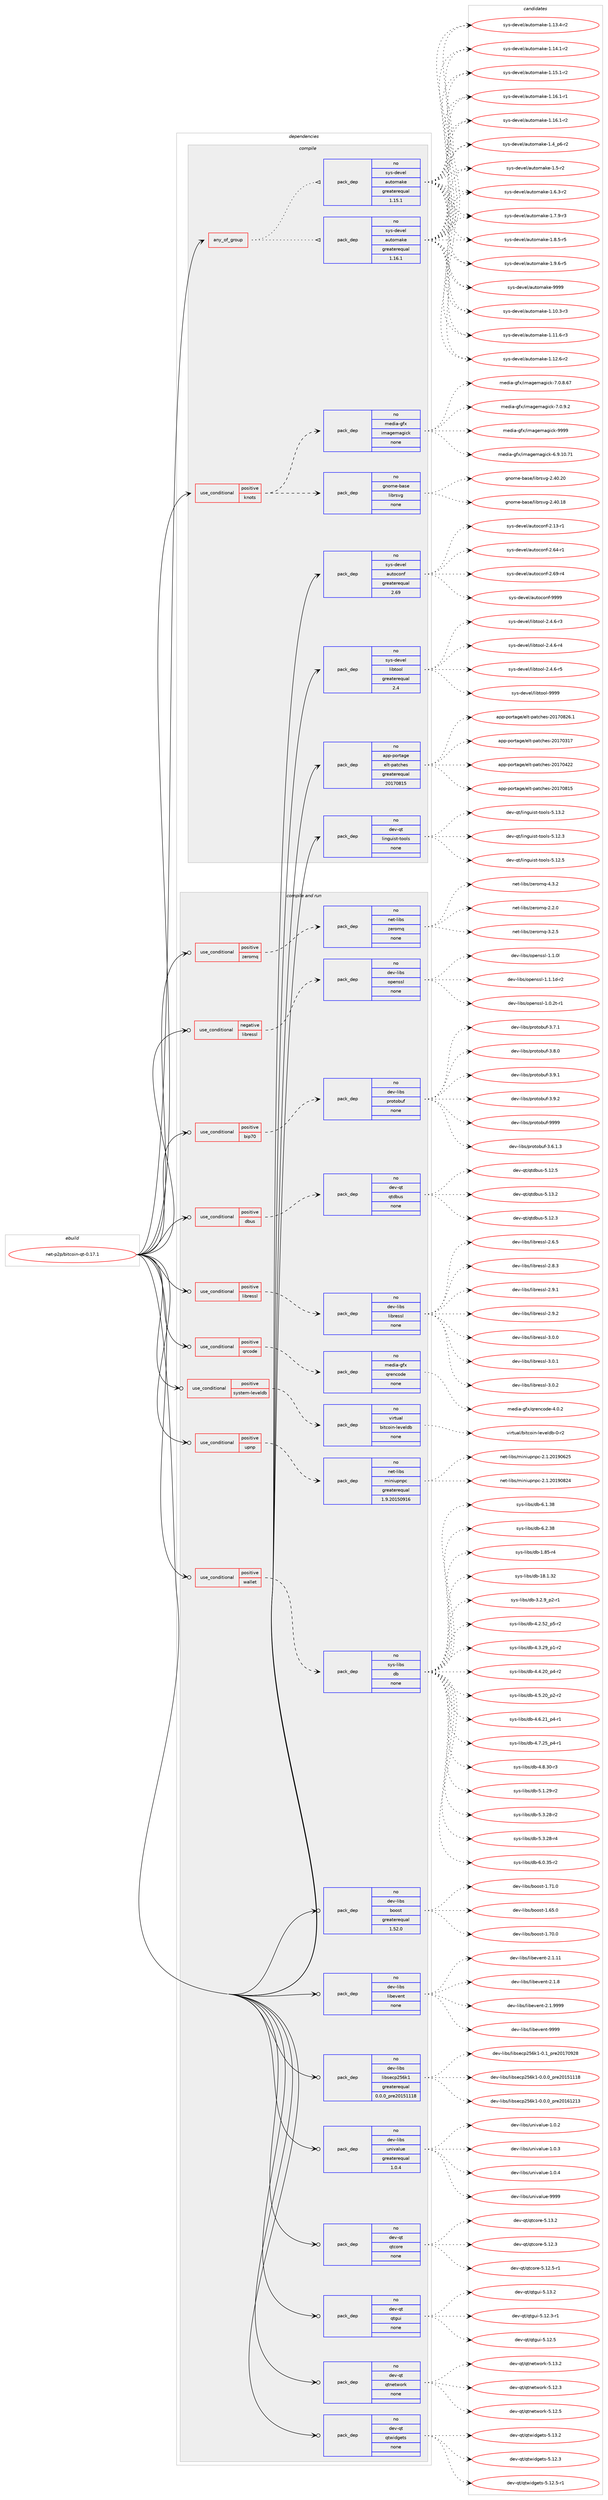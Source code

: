 digraph prolog {

# *************
# Graph options
# *************

newrank=true;
concentrate=true;
compound=true;
graph [rankdir=LR,fontname=Helvetica,fontsize=10,ranksep=1.5];#, ranksep=2.5, nodesep=0.2];
edge  [arrowhead=vee];
node  [fontname=Helvetica,fontsize=10];

# **********
# The ebuild
# **********

subgraph cluster_leftcol {
color=gray;
rank=same;
label=<<i>ebuild</i>>;
id [label="net-p2p/bitcoin-qt-0.17.1", color=red, width=4, href="../net-p2p/bitcoin-qt-0.17.1.svg"];
}

# ****************
# The dependencies
# ****************

subgraph cluster_midcol {
color=gray;
label=<<i>dependencies</i>>;
subgraph cluster_compile {
fillcolor="#eeeeee";
style=filled;
label=<<i>compile</i>>;
subgraph any14314 {
dependency839492 [label=<<TABLE BORDER="0" CELLBORDER="1" CELLSPACING="0" CELLPADDING="4"><TR><TD CELLPADDING="10">any_of_group</TD></TR></TABLE>>, shape=none, color=red];subgraph pack620056 {
dependency839493 [label=<<TABLE BORDER="0" CELLBORDER="1" CELLSPACING="0" CELLPADDING="4" WIDTH="220"><TR><TD ROWSPAN="6" CELLPADDING="30">pack_dep</TD></TR><TR><TD WIDTH="110">no</TD></TR><TR><TD>sys-devel</TD></TR><TR><TD>automake</TD></TR><TR><TD>greaterequal</TD></TR><TR><TD>1.16.1</TD></TR></TABLE>>, shape=none, color=blue];
}
dependency839492:e -> dependency839493:w [weight=20,style="dotted",arrowhead="oinv"];
subgraph pack620057 {
dependency839494 [label=<<TABLE BORDER="0" CELLBORDER="1" CELLSPACING="0" CELLPADDING="4" WIDTH="220"><TR><TD ROWSPAN="6" CELLPADDING="30">pack_dep</TD></TR><TR><TD WIDTH="110">no</TD></TR><TR><TD>sys-devel</TD></TR><TR><TD>automake</TD></TR><TR><TD>greaterequal</TD></TR><TR><TD>1.15.1</TD></TR></TABLE>>, shape=none, color=blue];
}
dependency839492:e -> dependency839494:w [weight=20,style="dotted",arrowhead="oinv"];
}
id:e -> dependency839492:w [weight=20,style="solid",arrowhead="vee"];
subgraph cond204628 {
dependency839495 [label=<<TABLE BORDER="0" CELLBORDER="1" CELLSPACING="0" CELLPADDING="4"><TR><TD ROWSPAN="3" CELLPADDING="10">use_conditional</TD></TR><TR><TD>positive</TD></TR><TR><TD>knots</TD></TR></TABLE>>, shape=none, color=red];
subgraph pack620058 {
dependency839496 [label=<<TABLE BORDER="0" CELLBORDER="1" CELLSPACING="0" CELLPADDING="4" WIDTH="220"><TR><TD ROWSPAN="6" CELLPADDING="30">pack_dep</TD></TR><TR><TD WIDTH="110">no</TD></TR><TR><TD>gnome-base</TD></TR><TR><TD>librsvg</TD></TR><TR><TD>none</TD></TR><TR><TD></TD></TR></TABLE>>, shape=none, color=blue];
}
dependency839495:e -> dependency839496:w [weight=20,style="dashed",arrowhead="vee"];
subgraph pack620059 {
dependency839497 [label=<<TABLE BORDER="0" CELLBORDER="1" CELLSPACING="0" CELLPADDING="4" WIDTH="220"><TR><TD ROWSPAN="6" CELLPADDING="30">pack_dep</TD></TR><TR><TD WIDTH="110">no</TD></TR><TR><TD>media-gfx</TD></TR><TR><TD>imagemagick</TD></TR><TR><TD>none</TD></TR><TR><TD></TD></TR></TABLE>>, shape=none, color=blue];
}
dependency839495:e -> dependency839497:w [weight=20,style="dashed",arrowhead="vee"];
}
id:e -> dependency839495:w [weight=20,style="solid",arrowhead="vee"];
subgraph pack620060 {
dependency839498 [label=<<TABLE BORDER="0" CELLBORDER="1" CELLSPACING="0" CELLPADDING="4" WIDTH="220"><TR><TD ROWSPAN="6" CELLPADDING="30">pack_dep</TD></TR><TR><TD WIDTH="110">no</TD></TR><TR><TD>app-portage</TD></TR><TR><TD>elt-patches</TD></TR><TR><TD>greaterequal</TD></TR><TR><TD>20170815</TD></TR></TABLE>>, shape=none, color=blue];
}
id:e -> dependency839498:w [weight=20,style="solid",arrowhead="vee"];
subgraph pack620061 {
dependency839499 [label=<<TABLE BORDER="0" CELLBORDER="1" CELLSPACING="0" CELLPADDING="4" WIDTH="220"><TR><TD ROWSPAN="6" CELLPADDING="30">pack_dep</TD></TR><TR><TD WIDTH="110">no</TD></TR><TR><TD>dev-qt</TD></TR><TR><TD>linguist-tools</TD></TR><TR><TD>none</TD></TR><TR><TD></TD></TR></TABLE>>, shape=none, color=blue];
}
id:e -> dependency839499:w [weight=20,style="solid",arrowhead="vee"];
subgraph pack620062 {
dependency839500 [label=<<TABLE BORDER="0" CELLBORDER="1" CELLSPACING="0" CELLPADDING="4" WIDTH="220"><TR><TD ROWSPAN="6" CELLPADDING="30">pack_dep</TD></TR><TR><TD WIDTH="110">no</TD></TR><TR><TD>sys-devel</TD></TR><TR><TD>autoconf</TD></TR><TR><TD>greaterequal</TD></TR><TR><TD>2.69</TD></TR></TABLE>>, shape=none, color=blue];
}
id:e -> dependency839500:w [weight=20,style="solid",arrowhead="vee"];
subgraph pack620063 {
dependency839501 [label=<<TABLE BORDER="0" CELLBORDER="1" CELLSPACING="0" CELLPADDING="4" WIDTH="220"><TR><TD ROWSPAN="6" CELLPADDING="30">pack_dep</TD></TR><TR><TD WIDTH="110">no</TD></TR><TR><TD>sys-devel</TD></TR><TR><TD>libtool</TD></TR><TR><TD>greaterequal</TD></TR><TR><TD>2.4</TD></TR></TABLE>>, shape=none, color=blue];
}
id:e -> dependency839501:w [weight=20,style="solid",arrowhead="vee"];
}
subgraph cluster_compileandrun {
fillcolor="#eeeeee";
style=filled;
label=<<i>compile and run</i>>;
subgraph cond204629 {
dependency839502 [label=<<TABLE BORDER="0" CELLBORDER="1" CELLSPACING="0" CELLPADDING="4"><TR><TD ROWSPAN="3" CELLPADDING="10">use_conditional</TD></TR><TR><TD>negative</TD></TR><TR><TD>libressl</TD></TR></TABLE>>, shape=none, color=red];
subgraph pack620064 {
dependency839503 [label=<<TABLE BORDER="0" CELLBORDER="1" CELLSPACING="0" CELLPADDING="4" WIDTH="220"><TR><TD ROWSPAN="6" CELLPADDING="30">pack_dep</TD></TR><TR><TD WIDTH="110">no</TD></TR><TR><TD>dev-libs</TD></TR><TR><TD>openssl</TD></TR><TR><TD>none</TD></TR><TR><TD></TD></TR></TABLE>>, shape=none, color=blue];
}
dependency839502:e -> dependency839503:w [weight=20,style="dashed",arrowhead="vee"];
}
id:e -> dependency839502:w [weight=20,style="solid",arrowhead="odotvee"];
subgraph cond204630 {
dependency839504 [label=<<TABLE BORDER="0" CELLBORDER="1" CELLSPACING="0" CELLPADDING="4"><TR><TD ROWSPAN="3" CELLPADDING="10">use_conditional</TD></TR><TR><TD>positive</TD></TR><TR><TD>bip70</TD></TR></TABLE>>, shape=none, color=red];
subgraph pack620065 {
dependency839505 [label=<<TABLE BORDER="0" CELLBORDER="1" CELLSPACING="0" CELLPADDING="4" WIDTH="220"><TR><TD ROWSPAN="6" CELLPADDING="30">pack_dep</TD></TR><TR><TD WIDTH="110">no</TD></TR><TR><TD>dev-libs</TD></TR><TR><TD>protobuf</TD></TR><TR><TD>none</TD></TR><TR><TD></TD></TR></TABLE>>, shape=none, color=blue];
}
dependency839504:e -> dependency839505:w [weight=20,style="dashed",arrowhead="vee"];
}
id:e -> dependency839504:w [weight=20,style="solid",arrowhead="odotvee"];
subgraph cond204631 {
dependency839506 [label=<<TABLE BORDER="0" CELLBORDER="1" CELLSPACING="0" CELLPADDING="4"><TR><TD ROWSPAN="3" CELLPADDING="10">use_conditional</TD></TR><TR><TD>positive</TD></TR><TR><TD>dbus</TD></TR></TABLE>>, shape=none, color=red];
subgraph pack620066 {
dependency839507 [label=<<TABLE BORDER="0" CELLBORDER="1" CELLSPACING="0" CELLPADDING="4" WIDTH="220"><TR><TD ROWSPAN="6" CELLPADDING="30">pack_dep</TD></TR><TR><TD WIDTH="110">no</TD></TR><TR><TD>dev-qt</TD></TR><TR><TD>qtdbus</TD></TR><TR><TD>none</TD></TR><TR><TD></TD></TR></TABLE>>, shape=none, color=blue];
}
dependency839506:e -> dependency839507:w [weight=20,style="dashed",arrowhead="vee"];
}
id:e -> dependency839506:w [weight=20,style="solid",arrowhead="odotvee"];
subgraph cond204632 {
dependency839508 [label=<<TABLE BORDER="0" CELLBORDER="1" CELLSPACING="0" CELLPADDING="4"><TR><TD ROWSPAN="3" CELLPADDING="10">use_conditional</TD></TR><TR><TD>positive</TD></TR><TR><TD>libressl</TD></TR></TABLE>>, shape=none, color=red];
subgraph pack620067 {
dependency839509 [label=<<TABLE BORDER="0" CELLBORDER="1" CELLSPACING="0" CELLPADDING="4" WIDTH="220"><TR><TD ROWSPAN="6" CELLPADDING="30">pack_dep</TD></TR><TR><TD WIDTH="110">no</TD></TR><TR><TD>dev-libs</TD></TR><TR><TD>libressl</TD></TR><TR><TD>none</TD></TR><TR><TD></TD></TR></TABLE>>, shape=none, color=blue];
}
dependency839508:e -> dependency839509:w [weight=20,style="dashed",arrowhead="vee"];
}
id:e -> dependency839508:w [weight=20,style="solid",arrowhead="odotvee"];
subgraph cond204633 {
dependency839510 [label=<<TABLE BORDER="0" CELLBORDER="1" CELLSPACING="0" CELLPADDING="4"><TR><TD ROWSPAN="3" CELLPADDING="10">use_conditional</TD></TR><TR><TD>positive</TD></TR><TR><TD>qrcode</TD></TR></TABLE>>, shape=none, color=red];
subgraph pack620068 {
dependency839511 [label=<<TABLE BORDER="0" CELLBORDER="1" CELLSPACING="0" CELLPADDING="4" WIDTH="220"><TR><TD ROWSPAN="6" CELLPADDING="30">pack_dep</TD></TR><TR><TD WIDTH="110">no</TD></TR><TR><TD>media-gfx</TD></TR><TR><TD>qrencode</TD></TR><TR><TD>none</TD></TR><TR><TD></TD></TR></TABLE>>, shape=none, color=blue];
}
dependency839510:e -> dependency839511:w [weight=20,style="dashed",arrowhead="vee"];
}
id:e -> dependency839510:w [weight=20,style="solid",arrowhead="odotvee"];
subgraph cond204634 {
dependency839512 [label=<<TABLE BORDER="0" CELLBORDER="1" CELLSPACING="0" CELLPADDING="4"><TR><TD ROWSPAN="3" CELLPADDING="10">use_conditional</TD></TR><TR><TD>positive</TD></TR><TR><TD>system-leveldb</TD></TR></TABLE>>, shape=none, color=red];
subgraph pack620069 {
dependency839513 [label=<<TABLE BORDER="0" CELLBORDER="1" CELLSPACING="0" CELLPADDING="4" WIDTH="220"><TR><TD ROWSPAN="6" CELLPADDING="30">pack_dep</TD></TR><TR><TD WIDTH="110">no</TD></TR><TR><TD>virtual</TD></TR><TR><TD>bitcoin-leveldb</TD></TR><TR><TD>none</TD></TR><TR><TD></TD></TR></TABLE>>, shape=none, color=blue];
}
dependency839512:e -> dependency839513:w [weight=20,style="dashed",arrowhead="vee"];
}
id:e -> dependency839512:w [weight=20,style="solid",arrowhead="odotvee"];
subgraph cond204635 {
dependency839514 [label=<<TABLE BORDER="0" CELLBORDER="1" CELLSPACING="0" CELLPADDING="4"><TR><TD ROWSPAN="3" CELLPADDING="10">use_conditional</TD></TR><TR><TD>positive</TD></TR><TR><TD>upnp</TD></TR></TABLE>>, shape=none, color=red];
subgraph pack620070 {
dependency839515 [label=<<TABLE BORDER="0" CELLBORDER="1" CELLSPACING="0" CELLPADDING="4" WIDTH="220"><TR><TD ROWSPAN="6" CELLPADDING="30">pack_dep</TD></TR><TR><TD WIDTH="110">no</TD></TR><TR><TD>net-libs</TD></TR><TR><TD>miniupnpc</TD></TR><TR><TD>greaterequal</TD></TR><TR><TD>1.9.20150916</TD></TR></TABLE>>, shape=none, color=blue];
}
dependency839514:e -> dependency839515:w [weight=20,style="dashed",arrowhead="vee"];
}
id:e -> dependency839514:w [weight=20,style="solid",arrowhead="odotvee"];
subgraph cond204636 {
dependency839516 [label=<<TABLE BORDER="0" CELLBORDER="1" CELLSPACING="0" CELLPADDING="4"><TR><TD ROWSPAN="3" CELLPADDING="10">use_conditional</TD></TR><TR><TD>positive</TD></TR><TR><TD>wallet</TD></TR></TABLE>>, shape=none, color=red];
subgraph pack620071 {
dependency839517 [label=<<TABLE BORDER="0" CELLBORDER="1" CELLSPACING="0" CELLPADDING="4" WIDTH="220"><TR><TD ROWSPAN="6" CELLPADDING="30">pack_dep</TD></TR><TR><TD WIDTH="110">no</TD></TR><TR><TD>sys-libs</TD></TR><TR><TD>db</TD></TR><TR><TD>none</TD></TR><TR><TD></TD></TR></TABLE>>, shape=none, color=blue];
}
dependency839516:e -> dependency839517:w [weight=20,style="dashed",arrowhead="vee"];
}
id:e -> dependency839516:w [weight=20,style="solid",arrowhead="odotvee"];
subgraph cond204637 {
dependency839518 [label=<<TABLE BORDER="0" CELLBORDER="1" CELLSPACING="0" CELLPADDING="4"><TR><TD ROWSPAN="3" CELLPADDING="10">use_conditional</TD></TR><TR><TD>positive</TD></TR><TR><TD>zeromq</TD></TR></TABLE>>, shape=none, color=red];
subgraph pack620072 {
dependency839519 [label=<<TABLE BORDER="0" CELLBORDER="1" CELLSPACING="0" CELLPADDING="4" WIDTH="220"><TR><TD ROWSPAN="6" CELLPADDING="30">pack_dep</TD></TR><TR><TD WIDTH="110">no</TD></TR><TR><TD>net-libs</TD></TR><TR><TD>zeromq</TD></TR><TR><TD>none</TD></TR><TR><TD></TD></TR></TABLE>>, shape=none, color=blue];
}
dependency839518:e -> dependency839519:w [weight=20,style="dashed",arrowhead="vee"];
}
id:e -> dependency839518:w [weight=20,style="solid",arrowhead="odotvee"];
subgraph pack620073 {
dependency839520 [label=<<TABLE BORDER="0" CELLBORDER="1" CELLSPACING="0" CELLPADDING="4" WIDTH="220"><TR><TD ROWSPAN="6" CELLPADDING="30">pack_dep</TD></TR><TR><TD WIDTH="110">no</TD></TR><TR><TD>dev-libs</TD></TR><TR><TD>boost</TD></TR><TR><TD>greaterequal</TD></TR><TR><TD>1.52.0</TD></TR></TABLE>>, shape=none, color=blue];
}
id:e -> dependency839520:w [weight=20,style="solid",arrowhead="odotvee"];
subgraph pack620074 {
dependency839521 [label=<<TABLE BORDER="0" CELLBORDER="1" CELLSPACING="0" CELLPADDING="4" WIDTH="220"><TR><TD ROWSPAN="6" CELLPADDING="30">pack_dep</TD></TR><TR><TD WIDTH="110">no</TD></TR><TR><TD>dev-libs</TD></TR><TR><TD>libevent</TD></TR><TR><TD>none</TD></TR><TR><TD></TD></TR></TABLE>>, shape=none, color=blue];
}
id:e -> dependency839521:w [weight=20,style="solid",arrowhead="odotvee"];
subgraph pack620075 {
dependency839522 [label=<<TABLE BORDER="0" CELLBORDER="1" CELLSPACING="0" CELLPADDING="4" WIDTH="220"><TR><TD ROWSPAN="6" CELLPADDING="30">pack_dep</TD></TR><TR><TD WIDTH="110">no</TD></TR><TR><TD>dev-libs</TD></TR><TR><TD>libsecp256k1</TD></TR><TR><TD>greaterequal</TD></TR><TR><TD>0.0.0_pre20151118</TD></TR></TABLE>>, shape=none, color=blue];
}
id:e -> dependency839522:w [weight=20,style="solid",arrowhead="odotvee"];
subgraph pack620076 {
dependency839523 [label=<<TABLE BORDER="0" CELLBORDER="1" CELLSPACING="0" CELLPADDING="4" WIDTH="220"><TR><TD ROWSPAN="6" CELLPADDING="30">pack_dep</TD></TR><TR><TD WIDTH="110">no</TD></TR><TR><TD>dev-libs</TD></TR><TR><TD>univalue</TD></TR><TR><TD>greaterequal</TD></TR><TR><TD>1.0.4</TD></TR></TABLE>>, shape=none, color=blue];
}
id:e -> dependency839523:w [weight=20,style="solid",arrowhead="odotvee"];
subgraph pack620077 {
dependency839524 [label=<<TABLE BORDER="0" CELLBORDER="1" CELLSPACING="0" CELLPADDING="4" WIDTH="220"><TR><TD ROWSPAN="6" CELLPADDING="30">pack_dep</TD></TR><TR><TD WIDTH="110">no</TD></TR><TR><TD>dev-qt</TD></TR><TR><TD>qtcore</TD></TR><TR><TD>none</TD></TR><TR><TD></TD></TR></TABLE>>, shape=none, color=blue];
}
id:e -> dependency839524:w [weight=20,style="solid",arrowhead="odotvee"];
subgraph pack620078 {
dependency839525 [label=<<TABLE BORDER="0" CELLBORDER="1" CELLSPACING="0" CELLPADDING="4" WIDTH="220"><TR><TD ROWSPAN="6" CELLPADDING="30">pack_dep</TD></TR><TR><TD WIDTH="110">no</TD></TR><TR><TD>dev-qt</TD></TR><TR><TD>qtgui</TD></TR><TR><TD>none</TD></TR><TR><TD></TD></TR></TABLE>>, shape=none, color=blue];
}
id:e -> dependency839525:w [weight=20,style="solid",arrowhead="odotvee"];
subgraph pack620079 {
dependency839526 [label=<<TABLE BORDER="0" CELLBORDER="1" CELLSPACING="0" CELLPADDING="4" WIDTH="220"><TR><TD ROWSPAN="6" CELLPADDING="30">pack_dep</TD></TR><TR><TD WIDTH="110">no</TD></TR><TR><TD>dev-qt</TD></TR><TR><TD>qtnetwork</TD></TR><TR><TD>none</TD></TR><TR><TD></TD></TR></TABLE>>, shape=none, color=blue];
}
id:e -> dependency839526:w [weight=20,style="solid",arrowhead="odotvee"];
subgraph pack620080 {
dependency839527 [label=<<TABLE BORDER="0" CELLBORDER="1" CELLSPACING="0" CELLPADDING="4" WIDTH="220"><TR><TD ROWSPAN="6" CELLPADDING="30">pack_dep</TD></TR><TR><TD WIDTH="110">no</TD></TR><TR><TD>dev-qt</TD></TR><TR><TD>qtwidgets</TD></TR><TR><TD>none</TD></TR><TR><TD></TD></TR></TABLE>>, shape=none, color=blue];
}
id:e -> dependency839527:w [weight=20,style="solid",arrowhead="odotvee"];
}
subgraph cluster_run {
fillcolor="#eeeeee";
style=filled;
label=<<i>run</i>>;
}
}

# **************
# The candidates
# **************

subgraph cluster_choices {
rank=same;
color=gray;
label=<<i>candidates</i>>;

subgraph choice620056 {
color=black;
nodesep=1;
choice11512111545100101118101108479711711611110997107101454946494846514511451 [label="sys-devel/automake-1.10.3-r3", color=red, width=4,href="../sys-devel/automake-1.10.3-r3.svg"];
choice11512111545100101118101108479711711611110997107101454946494946544511451 [label="sys-devel/automake-1.11.6-r3", color=red, width=4,href="../sys-devel/automake-1.11.6-r3.svg"];
choice11512111545100101118101108479711711611110997107101454946495046544511450 [label="sys-devel/automake-1.12.6-r2", color=red, width=4,href="../sys-devel/automake-1.12.6-r2.svg"];
choice11512111545100101118101108479711711611110997107101454946495146524511450 [label="sys-devel/automake-1.13.4-r2", color=red, width=4,href="../sys-devel/automake-1.13.4-r2.svg"];
choice11512111545100101118101108479711711611110997107101454946495246494511450 [label="sys-devel/automake-1.14.1-r2", color=red, width=4,href="../sys-devel/automake-1.14.1-r2.svg"];
choice11512111545100101118101108479711711611110997107101454946495346494511450 [label="sys-devel/automake-1.15.1-r2", color=red, width=4,href="../sys-devel/automake-1.15.1-r2.svg"];
choice11512111545100101118101108479711711611110997107101454946495446494511449 [label="sys-devel/automake-1.16.1-r1", color=red, width=4,href="../sys-devel/automake-1.16.1-r1.svg"];
choice11512111545100101118101108479711711611110997107101454946495446494511450 [label="sys-devel/automake-1.16.1-r2", color=red, width=4,href="../sys-devel/automake-1.16.1-r2.svg"];
choice115121115451001011181011084797117116111109971071014549465295112544511450 [label="sys-devel/automake-1.4_p6-r2", color=red, width=4,href="../sys-devel/automake-1.4_p6-r2.svg"];
choice11512111545100101118101108479711711611110997107101454946534511450 [label="sys-devel/automake-1.5-r2", color=red, width=4,href="../sys-devel/automake-1.5-r2.svg"];
choice115121115451001011181011084797117116111109971071014549465446514511450 [label="sys-devel/automake-1.6.3-r2", color=red, width=4,href="../sys-devel/automake-1.6.3-r2.svg"];
choice115121115451001011181011084797117116111109971071014549465546574511451 [label="sys-devel/automake-1.7.9-r3", color=red, width=4,href="../sys-devel/automake-1.7.9-r3.svg"];
choice115121115451001011181011084797117116111109971071014549465646534511453 [label="sys-devel/automake-1.8.5-r5", color=red, width=4,href="../sys-devel/automake-1.8.5-r5.svg"];
choice115121115451001011181011084797117116111109971071014549465746544511453 [label="sys-devel/automake-1.9.6-r5", color=red, width=4,href="../sys-devel/automake-1.9.6-r5.svg"];
choice115121115451001011181011084797117116111109971071014557575757 [label="sys-devel/automake-9999", color=red, width=4,href="../sys-devel/automake-9999.svg"];
dependency839493:e -> choice11512111545100101118101108479711711611110997107101454946494846514511451:w [style=dotted,weight="100"];
dependency839493:e -> choice11512111545100101118101108479711711611110997107101454946494946544511451:w [style=dotted,weight="100"];
dependency839493:e -> choice11512111545100101118101108479711711611110997107101454946495046544511450:w [style=dotted,weight="100"];
dependency839493:e -> choice11512111545100101118101108479711711611110997107101454946495146524511450:w [style=dotted,weight="100"];
dependency839493:e -> choice11512111545100101118101108479711711611110997107101454946495246494511450:w [style=dotted,weight="100"];
dependency839493:e -> choice11512111545100101118101108479711711611110997107101454946495346494511450:w [style=dotted,weight="100"];
dependency839493:e -> choice11512111545100101118101108479711711611110997107101454946495446494511449:w [style=dotted,weight="100"];
dependency839493:e -> choice11512111545100101118101108479711711611110997107101454946495446494511450:w [style=dotted,weight="100"];
dependency839493:e -> choice115121115451001011181011084797117116111109971071014549465295112544511450:w [style=dotted,weight="100"];
dependency839493:e -> choice11512111545100101118101108479711711611110997107101454946534511450:w [style=dotted,weight="100"];
dependency839493:e -> choice115121115451001011181011084797117116111109971071014549465446514511450:w [style=dotted,weight="100"];
dependency839493:e -> choice115121115451001011181011084797117116111109971071014549465546574511451:w [style=dotted,weight="100"];
dependency839493:e -> choice115121115451001011181011084797117116111109971071014549465646534511453:w [style=dotted,weight="100"];
dependency839493:e -> choice115121115451001011181011084797117116111109971071014549465746544511453:w [style=dotted,weight="100"];
dependency839493:e -> choice115121115451001011181011084797117116111109971071014557575757:w [style=dotted,weight="100"];
}
subgraph choice620057 {
color=black;
nodesep=1;
choice11512111545100101118101108479711711611110997107101454946494846514511451 [label="sys-devel/automake-1.10.3-r3", color=red, width=4,href="../sys-devel/automake-1.10.3-r3.svg"];
choice11512111545100101118101108479711711611110997107101454946494946544511451 [label="sys-devel/automake-1.11.6-r3", color=red, width=4,href="../sys-devel/automake-1.11.6-r3.svg"];
choice11512111545100101118101108479711711611110997107101454946495046544511450 [label="sys-devel/automake-1.12.6-r2", color=red, width=4,href="../sys-devel/automake-1.12.6-r2.svg"];
choice11512111545100101118101108479711711611110997107101454946495146524511450 [label="sys-devel/automake-1.13.4-r2", color=red, width=4,href="../sys-devel/automake-1.13.4-r2.svg"];
choice11512111545100101118101108479711711611110997107101454946495246494511450 [label="sys-devel/automake-1.14.1-r2", color=red, width=4,href="../sys-devel/automake-1.14.1-r2.svg"];
choice11512111545100101118101108479711711611110997107101454946495346494511450 [label="sys-devel/automake-1.15.1-r2", color=red, width=4,href="../sys-devel/automake-1.15.1-r2.svg"];
choice11512111545100101118101108479711711611110997107101454946495446494511449 [label="sys-devel/automake-1.16.1-r1", color=red, width=4,href="../sys-devel/automake-1.16.1-r1.svg"];
choice11512111545100101118101108479711711611110997107101454946495446494511450 [label="sys-devel/automake-1.16.1-r2", color=red, width=4,href="../sys-devel/automake-1.16.1-r2.svg"];
choice115121115451001011181011084797117116111109971071014549465295112544511450 [label="sys-devel/automake-1.4_p6-r2", color=red, width=4,href="../sys-devel/automake-1.4_p6-r2.svg"];
choice11512111545100101118101108479711711611110997107101454946534511450 [label="sys-devel/automake-1.5-r2", color=red, width=4,href="../sys-devel/automake-1.5-r2.svg"];
choice115121115451001011181011084797117116111109971071014549465446514511450 [label="sys-devel/automake-1.6.3-r2", color=red, width=4,href="../sys-devel/automake-1.6.3-r2.svg"];
choice115121115451001011181011084797117116111109971071014549465546574511451 [label="sys-devel/automake-1.7.9-r3", color=red, width=4,href="../sys-devel/automake-1.7.9-r3.svg"];
choice115121115451001011181011084797117116111109971071014549465646534511453 [label="sys-devel/automake-1.8.5-r5", color=red, width=4,href="../sys-devel/automake-1.8.5-r5.svg"];
choice115121115451001011181011084797117116111109971071014549465746544511453 [label="sys-devel/automake-1.9.6-r5", color=red, width=4,href="../sys-devel/automake-1.9.6-r5.svg"];
choice115121115451001011181011084797117116111109971071014557575757 [label="sys-devel/automake-9999", color=red, width=4,href="../sys-devel/automake-9999.svg"];
dependency839494:e -> choice11512111545100101118101108479711711611110997107101454946494846514511451:w [style=dotted,weight="100"];
dependency839494:e -> choice11512111545100101118101108479711711611110997107101454946494946544511451:w [style=dotted,weight="100"];
dependency839494:e -> choice11512111545100101118101108479711711611110997107101454946495046544511450:w [style=dotted,weight="100"];
dependency839494:e -> choice11512111545100101118101108479711711611110997107101454946495146524511450:w [style=dotted,weight="100"];
dependency839494:e -> choice11512111545100101118101108479711711611110997107101454946495246494511450:w [style=dotted,weight="100"];
dependency839494:e -> choice11512111545100101118101108479711711611110997107101454946495346494511450:w [style=dotted,weight="100"];
dependency839494:e -> choice11512111545100101118101108479711711611110997107101454946495446494511449:w [style=dotted,weight="100"];
dependency839494:e -> choice11512111545100101118101108479711711611110997107101454946495446494511450:w [style=dotted,weight="100"];
dependency839494:e -> choice115121115451001011181011084797117116111109971071014549465295112544511450:w [style=dotted,weight="100"];
dependency839494:e -> choice11512111545100101118101108479711711611110997107101454946534511450:w [style=dotted,weight="100"];
dependency839494:e -> choice115121115451001011181011084797117116111109971071014549465446514511450:w [style=dotted,weight="100"];
dependency839494:e -> choice115121115451001011181011084797117116111109971071014549465546574511451:w [style=dotted,weight="100"];
dependency839494:e -> choice115121115451001011181011084797117116111109971071014549465646534511453:w [style=dotted,weight="100"];
dependency839494:e -> choice115121115451001011181011084797117116111109971071014549465746544511453:w [style=dotted,weight="100"];
dependency839494:e -> choice115121115451001011181011084797117116111109971071014557575757:w [style=dotted,weight="100"];
}
subgraph choice620058 {
color=black;
nodesep=1;
choice10311011110910145989711510147108105981141151181034550465248464956 [label="gnome-base/librsvg-2.40.18", color=red, width=4,href="../gnome-base/librsvg-2.40.18.svg"];
choice10311011110910145989711510147108105981141151181034550465248465048 [label="gnome-base/librsvg-2.40.20", color=red, width=4,href="../gnome-base/librsvg-2.40.20.svg"];
dependency839496:e -> choice10311011110910145989711510147108105981141151181034550465248464956:w [style=dotted,weight="100"];
dependency839496:e -> choice10311011110910145989711510147108105981141151181034550465248465048:w [style=dotted,weight="100"];
}
subgraph choice620059 {
color=black;
nodesep=1;
choice10910110010597451031021204710510997103101109971031059910745544657464948465549 [label="media-gfx/imagemagick-6.9.10.71", color=red, width=4,href="../media-gfx/imagemagick-6.9.10.71.svg"];
choice109101100105974510310212047105109971031011099710310599107455546484656465455 [label="media-gfx/imagemagick-7.0.8.67", color=red, width=4,href="../media-gfx/imagemagick-7.0.8.67.svg"];
choice1091011001059745103102120471051099710310110997103105991074555464846574650 [label="media-gfx/imagemagick-7.0.9.2", color=red, width=4,href="../media-gfx/imagemagick-7.0.9.2.svg"];
choice1091011001059745103102120471051099710310110997103105991074557575757 [label="media-gfx/imagemagick-9999", color=red, width=4,href="../media-gfx/imagemagick-9999.svg"];
dependency839497:e -> choice10910110010597451031021204710510997103101109971031059910745544657464948465549:w [style=dotted,weight="100"];
dependency839497:e -> choice109101100105974510310212047105109971031011099710310599107455546484656465455:w [style=dotted,weight="100"];
dependency839497:e -> choice1091011001059745103102120471051099710310110997103105991074555464846574650:w [style=dotted,weight="100"];
dependency839497:e -> choice1091011001059745103102120471051099710310110997103105991074557575757:w [style=dotted,weight="100"];
}
subgraph choice620060 {
color=black;
nodesep=1;
choice97112112451121111141169710310147101108116451129711699104101115455048495548514955 [label="app-portage/elt-patches-20170317", color=red, width=4,href="../app-portage/elt-patches-20170317.svg"];
choice97112112451121111141169710310147101108116451129711699104101115455048495548525050 [label="app-portage/elt-patches-20170422", color=red, width=4,href="../app-portage/elt-patches-20170422.svg"];
choice97112112451121111141169710310147101108116451129711699104101115455048495548564953 [label="app-portage/elt-patches-20170815", color=red, width=4,href="../app-portage/elt-patches-20170815.svg"];
choice971121124511211111411697103101471011081164511297116991041011154550484955485650544649 [label="app-portage/elt-patches-20170826.1", color=red, width=4,href="../app-portage/elt-patches-20170826.1.svg"];
dependency839498:e -> choice97112112451121111141169710310147101108116451129711699104101115455048495548514955:w [style=dotted,weight="100"];
dependency839498:e -> choice97112112451121111141169710310147101108116451129711699104101115455048495548525050:w [style=dotted,weight="100"];
dependency839498:e -> choice97112112451121111141169710310147101108116451129711699104101115455048495548564953:w [style=dotted,weight="100"];
dependency839498:e -> choice971121124511211111411697103101471011081164511297116991041011154550484955485650544649:w [style=dotted,weight="100"];
}
subgraph choice620061 {
color=black;
nodesep=1;
choice10010111845113116471081051101031171051151164511611111110811545534649504651 [label="dev-qt/linguist-tools-5.12.3", color=red, width=4,href="../dev-qt/linguist-tools-5.12.3.svg"];
choice10010111845113116471081051101031171051151164511611111110811545534649504653 [label="dev-qt/linguist-tools-5.12.5", color=red, width=4,href="../dev-qt/linguist-tools-5.12.5.svg"];
choice10010111845113116471081051101031171051151164511611111110811545534649514650 [label="dev-qt/linguist-tools-5.13.2", color=red, width=4,href="../dev-qt/linguist-tools-5.13.2.svg"];
dependency839499:e -> choice10010111845113116471081051101031171051151164511611111110811545534649504651:w [style=dotted,weight="100"];
dependency839499:e -> choice10010111845113116471081051101031171051151164511611111110811545534649504653:w [style=dotted,weight="100"];
dependency839499:e -> choice10010111845113116471081051101031171051151164511611111110811545534649514650:w [style=dotted,weight="100"];
}
subgraph choice620062 {
color=black;
nodesep=1;
choice1151211154510010111810110847971171161119911111010245504649514511449 [label="sys-devel/autoconf-2.13-r1", color=red, width=4,href="../sys-devel/autoconf-2.13-r1.svg"];
choice1151211154510010111810110847971171161119911111010245504654524511449 [label="sys-devel/autoconf-2.64-r1", color=red, width=4,href="../sys-devel/autoconf-2.64-r1.svg"];
choice1151211154510010111810110847971171161119911111010245504654574511452 [label="sys-devel/autoconf-2.69-r4", color=red, width=4,href="../sys-devel/autoconf-2.69-r4.svg"];
choice115121115451001011181011084797117116111991111101024557575757 [label="sys-devel/autoconf-9999", color=red, width=4,href="../sys-devel/autoconf-9999.svg"];
dependency839500:e -> choice1151211154510010111810110847971171161119911111010245504649514511449:w [style=dotted,weight="100"];
dependency839500:e -> choice1151211154510010111810110847971171161119911111010245504654524511449:w [style=dotted,weight="100"];
dependency839500:e -> choice1151211154510010111810110847971171161119911111010245504654574511452:w [style=dotted,weight="100"];
dependency839500:e -> choice115121115451001011181011084797117116111991111101024557575757:w [style=dotted,weight="100"];
}
subgraph choice620063 {
color=black;
nodesep=1;
choice1151211154510010111810110847108105981161111111084550465246544511451 [label="sys-devel/libtool-2.4.6-r3", color=red, width=4,href="../sys-devel/libtool-2.4.6-r3.svg"];
choice1151211154510010111810110847108105981161111111084550465246544511452 [label="sys-devel/libtool-2.4.6-r4", color=red, width=4,href="../sys-devel/libtool-2.4.6-r4.svg"];
choice1151211154510010111810110847108105981161111111084550465246544511453 [label="sys-devel/libtool-2.4.6-r5", color=red, width=4,href="../sys-devel/libtool-2.4.6-r5.svg"];
choice1151211154510010111810110847108105981161111111084557575757 [label="sys-devel/libtool-9999", color=red, width=4,href="../sys-devel/libtool-9999.svg"];
dependency839501:e -> choice1151211154510010111810110847108105981161111111084550465246544511451:w [style=dotted,weight="100"];
dependency839501:e -> choice1151211154510010111810110847108105981161111111084550465246544511452:w [style=dotted,weight="100"];
dependency839501:e -> choice1151211154510010111810110847108105981161111111084550465246544511453:w [style=dotted,weight="100"];
dependency839501:e -> choice1151211154510010111810110847108105981161111111084557575757:w [style=dotted,weight="100"];
}
subgraph choice620064 {
color=black;
nodesep=1;
choice1001011184510810598115471111121011101151151084549464846501164511449 [label="dev-libs/openssl-1.0.2t-r1", color=red, width=4,href="../dev-libs/openssl-1.0.2t-r1.svg"];
choice100101118451081059811547111112101110115115108454946494648108 [label="dev-libs/openssl-1.1.0l", color=red, width=4,href="../dev-libs/openssl-1.1.0l.svg"];
choice1001011184510810598115471111121011101151151084549464946491004511450 [label="dev-libs/openssl-1.1.1d-r2", color=red, width=4,href="../dev-libs/openssl-1.1.1d-r2.svg"];
dependency839503:e -> choice1001011184510810598115471111121011101151151084549464846501164511449:w [style=dotted,weight="100"];
dependency839503:e -> choice100101118451081059811547111112101110115115108454946494648108:w [style=dotted,weight="100"];
dependency839503:e -> choice1001011184510810598115471111121011101151151084549464946491004511450:w [style=dotted,weight="100"];
}
subgraph choice620065 {
color=black;
nodesep=1;
choice100101118451081059811547112114111116111981171024551465446494651 [label="dev-libs/protobuf-3.6.1.3", color=red, width=4,href="../dev-libs/protobuf-3.6.1.3.svg"];
choice10010111845108105981154711211411111611198117102455146554649 [label="dev-libs/protobuf-3.7.1", color=red, width=4,href="../dev-libs/protobuf-3.7.1.svg"];
choice10010111845108105981154711211411111611198117102455146564648 [label="dev-libs/protobuf-3.8.0", color=red, width=4,href="../dev-libs/protobuf-3.8.0.svg"];
choice10010111845108105981154711211411111611198117102455146574649 [label="dev-libs/protobuf-3.9.1", color=red, width=4,href="../dev-libs/protobuf-3.9.1.svg"];
choice10010111845108105981154711211411111611198117102455146574650 [label="dev-libs/protobuf-3.9.2", color=red, width=4,href="../dev-libs/protobuf-3.9.2.svg"];
choice100101118451081059811547112114111116111981171024557575757 [label="dev-libs/protobuf-9999", color=red, width=4,href="../dev-libs/protobuf-9999.svg"];
dependency839505:e -> choice100101118451081059811547112114111116111981171024551465446494651:w [style=dotted,weight="100"];
dependency839505:e -> choice10010111845108105981154711211411111611198117102455146554649:w [style=dotted,weight="100"];
dependency839505:e -> choice10010111845108105981154711211411111611198117102455146564648:w [style=dotted,weight="100"];
dependency839505:e -> choice10010111845108105981154711211411111611198117102455146574649:w [style=dotted,weight="100"];
dependency839505:e -> choice10010111845108105981154711211411111611198117102455146574650:w [style=dotted,weight="100"];
dependency839505:e -> choice100101118451081059811547112114111116111981171024557575757:w [style=dotted,weight="100"];
}
subgraph choice620066 {
color=black;
nodesep=1;
choice10010111845113116471131161009811711545534649504651 [label="dev-qt/qtdbus-5.12.3", color=red, width=4,href="../dev-qt/qtdbus-5.12.3.svg"];
choice10010111845113116471131161009811711545534649504653 [label="dev-qt/qtdbus-5.12.5", color=red, width=4,href="../dev-qt/qtdbus-5.12.5.svg"];
choice10010111845113116471131161009811711545534649514650 [label="dev-qt/qtdbus-5.13.2", color=red, width=4,href="../dev-qt/qtdbus-5.13.2.svg"];
dependency839507:e -> choice10010111845113116471131161009811711545534649504651:w [style=dotted,weight="100"];
dependency839507:e -> choice10010111845113116471131161009811711545534649504653:w [style=dotted,weight="100"];
dependency839507:e -> choice10010111845113116471131161009811711545534649514650:w [style=dotted,weight="100"];
}
subgraph choice620067 {
color=black;
nodesep=1;
choice10010111845108105981154710810598114101115115108455046544653 [label="dev-libs/libressl-2.6.5", color=red, width=4,href="../dev-libs/libressl-2.6.5.svg"];
choice10010111845108105981154710810598114101115115108455046564651 [label="dev-libs/libressl-2.8.3", color=red, width=4,href="../dev-libs/libressl-2.8.3.svg"];
choice10010111845108105981154710810598114101115115108455046574649 [label="dev-libs/libressl-2.9.1", color=red, width=4,href="../dev-libs/libressl-2.9.1.svg"];
choice10010111845108105981154710810598114101115115108455046574650 [label="dev-libs/libressl-2.9.2", color=red, width=4,href="../dev-libs/libressl-2.9.2.svg"];
choice10010111845108105981154710810598114101115115108455146484648 [label="dev-libs/libressl-3.0.0", color=red, width=4,href="../dev-libs/libressl-3.0.0.svg"];
choice10010111845108105981154710810598114101115115108455146484649 [label="dev-libs/libressl-3.0.1", color=red, width=4,href="../dev-libs/libressl-3.0.1.svg"];
choice10010111845108105981154710810598114101115115108455146484650 [label="dev-libs/libressl-3.0.2", color=red, width=4,href="../dev-libs/libressl-3.0.2.svg"];
dependency839509:e -> choice10010111845108105981154710810598114101115115108455046544653:w [style=dotted,weight="100"];
dependency839509:e -> choice10010111845108105981154710810598114101115115108455046564651:w [style=dotted,weight="100"];
dependency839509:e -> choice10010111845108105981154710810598114101115115108455046574649:w [style=dotted,weight="100"];
dependency839509:e -> choice10010111845108105981154710810598114101115115108455046574650:w [style=dotted,weight="100"];
dependency839509:e -> choice10010111845108105981154710810598114101115115108455146484648:w [style=dotted,weight="100"];
dependency839509:e -> choice10010111845108105981154710810598114101115115108455146484649:w [style=dotted,weight="100"];
dependency839509:e -> choice10010111845108105981154710810598114101115115108455146484650:w [style=dotted,weight="100"];
}
subgraph choice620068 {
color=black;
nodesep=1;
choice10910110010597451031021204711311410111099111100101455246484650 [label="media-gfx/qrencode-4.0.2", color=red, width=4,href="../media-gfx/qrencode-4.0.2.svg"];
dependency839511:e -> choice10910110010597451031021204711311410111099111100101455246484650:w [style=dotted,weight="100"];
}
subgraph choice620069 {
color=black;
nodesep=1;
choice11810511411611797108479810511699111105110451081011181011081009845484511450 [label="virtual/bitcoin-leveldb-0-r2", color=red, width=4,href="../virtual/bitcoin-leveldb-0-r2.svg"];
dependency839513:e -> choice11810511411611797108479810511699111105110451081011181011081009845484511450:w [style=dotted,weight="100"];
}
subgraph choice620070 {
color=black;
nodesep=1;
choice1101011164510810598115471091051101051171121101129945504649465048495748545053 [label="net-libs/miniupnpc-2.1.20190625", color=red, width=4,href="../net-libs/miniupnpc-2.1.20190625.svg"];
choice1101011164510810598115471091051101051171121101129945504649465048495748565052 [label="net-libs/miniupnpc-2.1.20190824", color=red, width=4,href="../net-libs/miniupnpc-2.1.20190824.svg"];
dependency839515:e -> choice1101011164510810598115471091051101051171121101129945504649465048495748545053:w [style=dotted,weight="100"];
dependency839515:e -> choice1101011164510810598115471091051101051171121101129945504649465048495748565052:w [style=dotted,weight="100"];
}
subgraph choice620071 {
color=black;
nodesep=1;
choice1151211154510810598115471009845494656534511452 [label="sys-libs/db-1.85-r4", color=red, width=4,href="../sys-libs/db-1.85-r4.svg"];
choice115121115451081059811547100984549564649465150 [label="sys-libs/db-18.1.32", color=red, width=4,href="../sys-libs/db-18.1.32.svg"];
choice1151211154510810598115471009845514650465795112504511449 [label="sys-libs/db-3.2.9_p2-r1", color=red, width=4,href="../sys-libs/db-3.2.9_p2-r1.svg"];
choice115121115451081059811547100984552465046535095112534511450 [label="sys-libs/db-4.2.52_p5-r2", color=red, width=4,href="../sys-libs/db-4.2.52_p5-r2.svg"];
choice115121115451081059811547100984552465146505795112494511450 [label="sys-libs/db-4.3.29_p1-r2", color=red, width=4,href="../sys-libs/db-4.3.29_p1-r2.svg"];
choice115121115451081059811547100984552465246504895112524511450 [label="sys-libs/db-4.4.20_p4-r2", color=red, width=4,href="../sys-libs/db-4.4.20_p4-r2.svg"];
choice115121115451081059811547100984552465346504895112504511450 [label="sys-libs/db-4.5.20_p2-r2", color=red, width=4,href="../sys-libs/db-4.5.20_p2-r2.svg"];
choice115121115451081059811547100984552465446504995112524511449 [label="sys-libs/db-4.6.21_p4-r1", color=red, width=4,href="../sys-libs/db-4.6.21_p4-r1.svg"];
choice115121115451081059811547100984552465546505395112524511449 [label="sys-libs/db-4.7.25_p4-r1", color=red, width=4,href="../sys-libs/db-4.7.25_p4-r1.svg"];
choice11512111545108105981154710098455246564651484511451 [label="sys-libs/db-4.8.30-r3", color=red, width=4,href="../sys-libs/db-4.8.30-r3.svg"];
choice11512111545108105981154710098455346494650574511450 [label="sys-libs/db-5.1.29-r2", color=red, width=4,href="../sys-libs/db-5.1.29-r2.svg"];
choice11512111545108105981154710098455346514650564511450 [label="sys-libs/db-5.3.28-r2", color=red, width=4,href="../sys-libs/db-5.3.28-r2.svg"];
choice11512111545108105981154710098455346514650564511452 [label="sys-libs/db-5.3.28-r4", color=red, width=4,href="../sys-libs/db-5.3.28-r4.svg"];
choice11512111545108105981154710098455446484651534511450 [label="sys-libs/db-6.0.35-r2", color=red, width=4,href="../sys-libs/db-6.0.35-r2.svg"];
choice1151211154510810598115471009845544649465156 [label="sys-libs/db-6.1.38", color=red, width=4,href="../sys-libs/db-6.1.38.svg"];
choice1151211154510810598115471009845544650465156 [label="sys-libs/db-6.2.38", color=red, width=4,href="../sys-libs/db-6.2.38.svg"];
dependency839517:e -> choice1151211154510810598115471009845494656534511452:w [style=dotted,weight="100"];
dependency839517:e -> choice115121115451081059811547100984549564649465150:w [style=dotted,weight="100"];
dependency839517:e -> choice1151211154510810598115471009845514650465795112504511449:w [style=dotted,weight="100"];
dependency839517:e -> choice115121115451081059811547100984552465046535095112534511450:w [style=dotted,weight="100"];
dependency839517:e -> choice115121115451081059811547100984552465146505795112494511450:w [style=dotted,weight="100"];
dependency839517:e -> choice115121115451081059811547100984552465246504895112524511450:w [style=dotted,weight="100"];
dependency839517:e -> choice115121115451081059811547100984552465346504895112504511450:w [style=dotted,weight="100"];
dependency839517:e -> choice115121115451081059811547100984552465446504995112524511449:w [style=dotted,weight="100"];
dependency839517:e -> choice115121115451081059811547100984552465546505395112524511449:w [style=dotted,weight="100"];
dependency839517:e -> choice11512111545108105981154710098455246564651484511451:w [style=dotted,weight="100"];
dependency839517:e -> choice11512111545108105981154710098455346494650574511450:w [style=dotted,weight="100"];
dependency839517:e -> choice11512111545108105981154710098455346514650564511450:w [style=dotted,weight="100"];
dependency839517:e -> choice11512111545108105981154710098455346514650564511452:w [style=dotted,weight="100"];
dependency839517:e -> choice11512111545108105981154710098455446484651534511450:w [style=dotted,weight="100"];
dependency839517:e -> choice1151211154510810598115471009845544649465156:w [style=dotted,weight="100"];
dependency839517:e -> choice1151211154510810598115471009845544650465156:w [style=dotted,weight="100"];
}
subgraph choice620072 {
color=black;
nodesep=1;
choice110101116451081059811547122101114111109113455046504648 [label="net-libs/zeromq-2.2.0", color=red, width=4,href="../net-libs/zeromq-2.2.0.svg"];
choice110101116451081059811547122101114111109113455146504653 [label="net-libs/zeromq-3.2.5", color=red, width=4,href="../net-libs/zeromq-3.2.5.svg"];
choice110101116451081059811547122101114111109113455246514650 [label="net-libs/zeromq-4.3.2", color=red, width=4,href="../net-libs/zeromq-4.3.2.svg"];
dependency839519:e -> choice110101116451081059811547122101114111109113455046504648:w [style=dotted,weight="100"];
dependency839519:e -> choice110101116451081059811547122101114111109113455146504653:w [style=dotted,weight="100"];
dependency839519:e -> choice110101116451081059811547122101114111109113455246514650:w [style=dotted,weight="100"];
}
subgraph choice620073 {
color=black;
nodesep=1;
choice1001011184510810598115479811111111511645494654534648 [label="dev-libs/boost-1.65.0", color=red, width=4,href="../dev-libs/boost-1.65.0.svg"];
choice1001011184510810598115479811111111511645494655484648 [label="dev-libs/boost-1.70.0", color=red, width=4,href="../dev-libs/boost-1.70.0.svg"];
choice1001011184510810598115479811111111511645494655494648 [label="dev-libs/boost-1.71.0", color=red, width=4,href="../dev-libs/boost-1.71.0.svg"];
dependency839520:e -> choice1001011184510810598115479811111111511645494654534648:w [style=dotted,weight="100"];
dependency839520:e -> choice1001011184510810598115479811111111511645494655484648:w [style=dotted,weight="100"];
dependency839520:e -> choice1001011184510810598115479811111111511645494655494648:w [style=dotted,weight="100"];
}
subgraph choice620074 {
color=black;
nodesep=1;
choice1001011184510810598115471081059810111810111011645504649464949 [label="dev-libs/libevent-2.1.11", color=red, width=4,href="../dev-libs/libevent-2.1.11.svg"];
choice10010111845108105981154710810598101118101110116455046494656 [label="dev-libs/libevent-2.1.8", color=red, width=4,href="../dev-libs/libevent-2.1.8.svg"];
choice10010111845108105981154710810598101118101110116455046494657575757 [label="dev-libs/libevent-2.1.9999", color=red, width=4,href="../dev-libs/libevent-2.1.9999.svg"];
choice100101118451081059811547108105981011181011101164557575757 [label="dev-libs/libevent-9999", color=red, width=4,href="../dev-libs/libevent-9999.svg"];
dependency839521:e -> choice1001011184510810598115471081059810111810111011645504649464949:w [style=dotted,weight="100"];
dependency839521:e -> choice10010111845108105981154710810598101118101110116455046494656:w [style=dotted,weight="100"];
dependency839521:e -> choice10010111845108105981154710810598101118101110116455046494657575757:w [style=dotted,weight="100"];
dependency839521:e -> choice100101118451081059811547108105981011181011101164557575757:w [style=dotted,weight="100"];
}
subgraph choice620075 {
color=black;
nodesep=1;
choice100101118451081059811547108105981151019911250535410749454846484648951121141015048495349494956 [label="dev-libs/libsecp256k1-0.0.0_pre20151118", color=red, width=4,href="../dev-libs/libsecp256k1-0.0.0_pre20151118.svg"];
choice100101118451081059811547108105981151019911250535410749454846484648951121141015048495449504951 [label="dev-libs/libsecp256k1-0.0.0_pre20161213", color=red, width=4,href="../dev-libs/libsecp256k1-0.0.0_pre20161213.svg"];
choice10010111845108105981154710810598115101991125053541074945484649951121141015048495548575056 [label="dev-libs/libsecp256k1-0.1_pre20170928", color=red, width=4,href="../dev-libs/libsecp256k1-0.1_pre20170928.svg"];
dependency839522:e -> choice100101118451081059811547108105981151019911250535410749454846484648951121141015048495349494956:w [style=dotted,weight="100"];
dependency839522:e -> choice100101118451081059811547108105981151019911250535410749454846484648951121141015048495449504951:w [style=dotted,weight="100"];
dependency839522:e -> choice10010111845108105981154710810598115101991125053541074945484649951121141015048495548575056:w [style=dotted,weight="100"];
}
subgraph choice620076 {
color=black;
nodesep=1;
choice10010111845108105981154711711010511897108117101454946484650 [label="dev-libs/univalue-1.0.2", color=red, width=4,href="../dev-libs/univalue-1.0.2.svg"];
choice10010111845108105981154711711010511897108117101454946484651 [label="dev-libs/univalue-1.0.3", color=red, width=4,href="../dev-libs/univalue-1.0.3.svg"];
choice10010111845108105981154711711010511897108117101454946484652 [label="dev-libs/univalue-1.0.4", color=red, width=4,href="../dev-libs/univalue-1.0.4.svg"];
choice100101118451081059811547117110105118971081171014557575757 [label="dev-libs/univalue-9999", color=red, width=4,href="../dev-libs/univalue-9999.svg"];
dependency839523:e -> choice10010111845108105981154711711010511897108117101454946484650:w [style=dotted,weight="100"];
dependency839523:e -> choice10010111845108105981154711711010511897108117101454946484651:w [style=dotted,weight="100"];
dependency839523:e -> choice10010111845108105981154711711010511897108117101454946484652:w [style=dotted,weight="100"];
dependency839523:e -> choice100101118451081059811547117110105118971081171014557575757:w [style=dotted,weight="100"];
}
subgraph choice620077 {
color=black;
nodesep=1;
choice10010111845113116471131169911111410145534649504651 [label="dev-qt/qtcore-5.12.3", color=red, width=4,href="../dev-qt/qtcore-5.12.3.svg"];
choice100101118451131164711311699111114101455346495046534511449 [label="dev-qt/qtcore-5.12.5-r1", color=red, width=4,href="../dev-qt/qtcore-5.12.5-r1.svg"];
choice10010111845113116471131169911111410145534649514650 [label="dev-qt/qtcore-5.13.2", color=red, width=4,href="../dev-qt/qtcore-5.13.2.svg"];
dependency839524:e -> choice10010111845113116471131169911111410145534649504651:w [style=dotted,weight="100"];
dependency839524:e -> choice100101118451131164711311699111114101455346495046534511449:w [style=dotted,weight="100"];
dependency839524:e -> choice10010111845113116471131169911111410145534649514650:w [style=dotted,weight="100"];
}
subgraph choice620078 {
color=black;
nodesep=1;
choice1001011184511311647113116103117105455346495046514511449 [label="dev-qt/qtgui-5.12.3-r1", color=red, width=4,href="../dev-qt/qtgui-5.12.3-r1.svg"];
choice100101118451131164711311610311710545534649504653 [label="dev-qt/qtgui-5.12.5", color=red, width=4,href="../dev-qt/qtgui-5.12.5.svg"];
choice100101118451131164711311610311710545534649514650 [label="dev-qt/qtgui-5.13.2", color=red, width=4,href="../dev-qt/qtgui-5.13.2.svg"];
dependency839525:e -> choice1001011184511311647113116103117105455346495046514511449:w [style=dotted,weight="100"];
dependency839525:e -> choice100101118451131164711311610311710545534649504653:w [style=dotted,weight="100"];
dependency839525:e -> choice100101118451131164711311610311710545534649514650:w [style=dotted,weight="100"];
}
subgraph choice620079 {
color=black;
nodesep=1;
choice100101118451131164711311611010111611911111410745534649504651 [label="dev-qt/qtnetwork-5.12.3", color=red, width=4,href="../dev-qt/qtnetwork-5.12.3.svg"];
choice100101118451131164711311611010111611911111410745534649504653 [label="dev-qt/qtnetwork-5.12.5", color=red, width=4,href="../dev-qt/qtnetwork-5.12.5.svg"];
choice100101118451131164711311611010111611911111410745534649514650 [label="dev-qt/qtnetwork-5.13.2", color=red, width=4,href="../dev-qt/qtnetwork-5.13.2.svg"];
dependency839526:e -> choice100101118451131164711311611010111611911111410745534649504651:w [style=dotted,weight="100"];
dependency839526:e -> choice100101118451131164711311611010111611911111410745534649504653:w [style=dotted,weight="100"];
dependency839526:e -> choice100101118451131164711311611010111611911111410745534649514650:w [style=dotted,weight="100"];
}
subgraph choice620080 {
color=black;
nodesep=1;
choice100101118451131164711311611910510010310111611545534649504651 [label="dev-qt/qtwidgets-5.12.3", color=red, width=4,href="../dev-qt/qtwidgets-5.12.3.svg"];
choice1001011184511311647113116119105100103101116115455346495046534511449 [label="dev-qt/qtwidgets-5.12.5-r1", color=red, width=4,href="../dev-qt/qtwidgets-5.12.5-r1.svg"];
choice100101118451131164711311611910510010310111611545534649514650 [label="dev-qt/qtwidgets-5.13.2", color=red, width=4,href="../dev-qt/qtwidgets-5.13.2.svg"];
dependency839527:e -> choice100101118451131164711311611910510010310111611545534649504651:w [style=dotted,weight="100"];
dependency839527:e -> choice1001011184511311647113116119105100103101116115455346495046534511449:w [style=dotted,weight="100"];
dependency839527:e -> choice100101118451131164711311611910510010310111611545534649514650:w [style=dotted,weight="100"];
}
}

}
